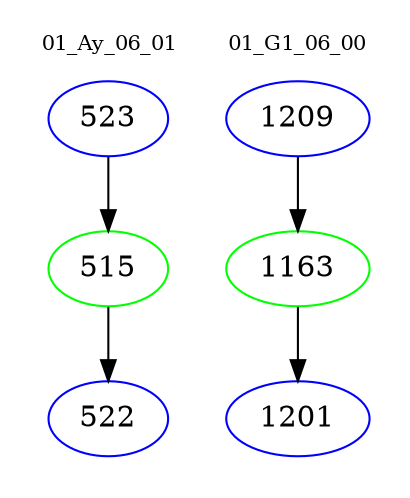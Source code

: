 digraph{
subgraph cluster_0 {
color = white
label = "01_Ay_06_01";
fontsize=10;
T0_523 [label="523", color="blue"]
T0_523 -> T0_515 [color="black"]
T0_515 [label="515", color="green"]
T0_515 -> T0_522 [color="black"]
T0_522 [label="522", color="blue"]
}
subgraph cluster_1 {
color = white
label = "01_G1_06_00";
fontsize=10;
T1_1209 [label="1209", color="blue"]
T1_1209 -> T1_1163 [color="black"]
T1_1163 [label="1163", color="green"]
T1_1163 -> T1_1201 [color="black"]
T1_1201 [label="1201", color="blue"]
}
}
